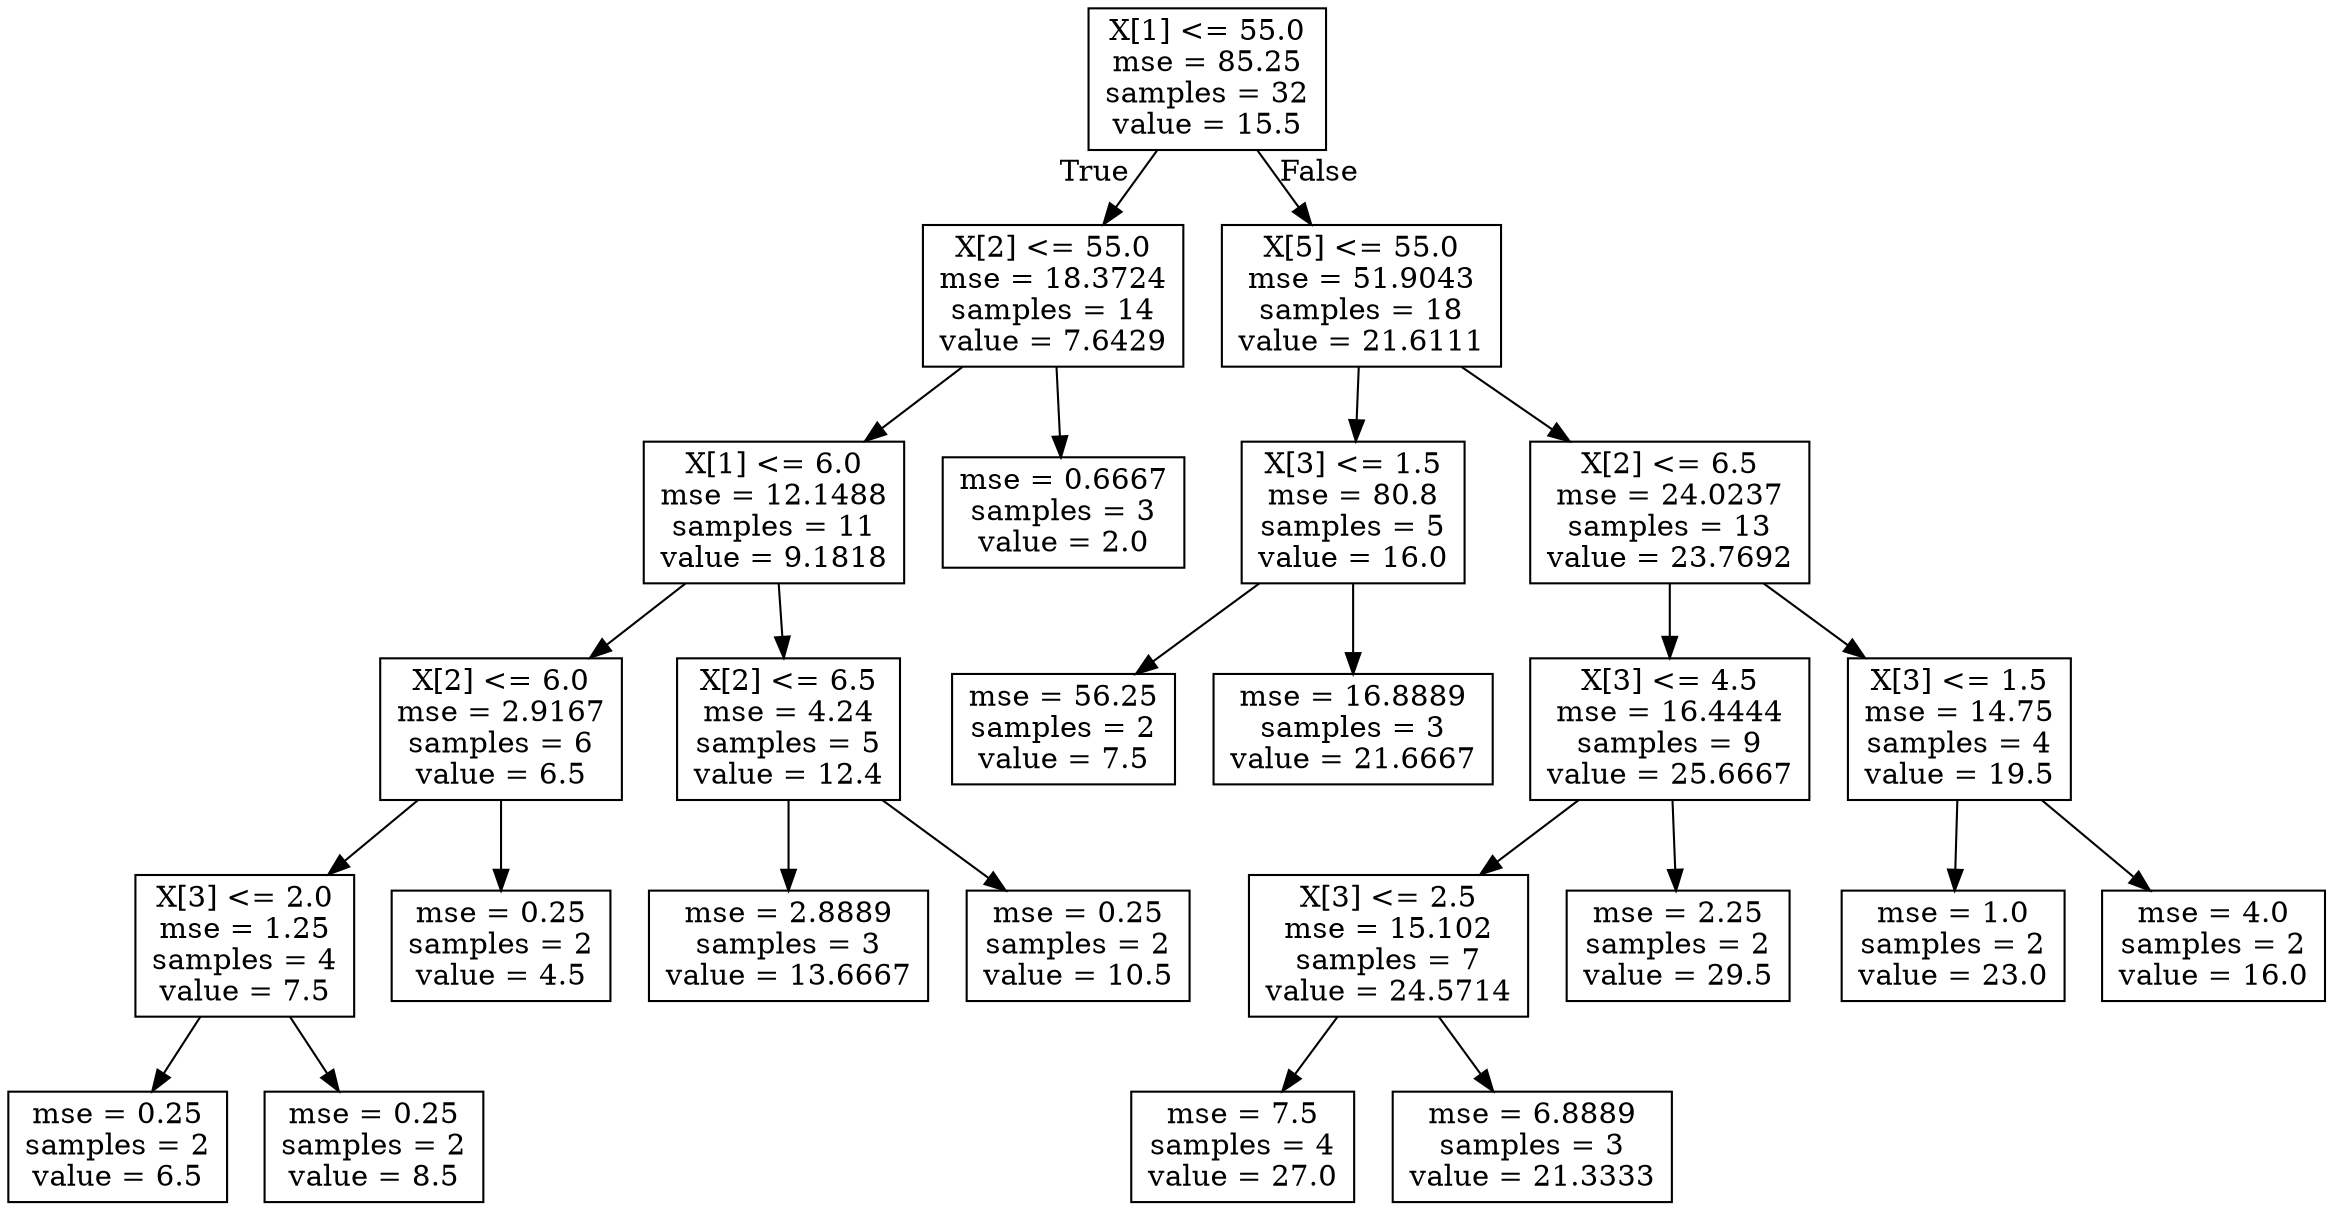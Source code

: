 digraph Tree {
node [shape=box] ;
0 [label="X[1] <= 55.0\nmse = 85.25\nsamples = 32\nvalue = 15.5"] ;
1 [label="X[2] <= 55.0\nmse = 18.3724\nsamples = 14\nvalue = 7.6429"] ;
0 -> 1 [labeldistance=2.5, labelangle=45, headlabel="True"] ;
2 [label="X[1] <= 6.0\nmse = 12.1488\nsamples = 11\nvalue = 9.1818"] ;
1 -> 2 ;
3 [label="X[2] <= 6.0\nmse = 2.9167\nsamples = 6\nvalue = 6.5"] ;
2 -> 3 ;
4 [label="X[3] <= 2.0\nmse = 1.25\nsamples = 4\nvalue = 7.5"] ;
3 -> 4 ;
5 [label="mse = 0.25\nsamples = 2\nvalue = 6.5"] ;
4 -> 5 ;
6 [label="mse = 0.25\nsamples = 2\nvalue = 8.5"] ;
4 -> 6 ;
7 [label="mse = 0.25\nsamples = 2\nvalue = 4.5"] ;
3 -> 7 ;
8 [label="X[2] <= 6.5\nmse = 4.24\nsamples = 5\nvalue = 12.4"] ;
2 -> 8 ;
9 [label="mse = 2.8889\nsamples = 3\nvalue = 13.6667"] ;
8 -> 9 ;
10 [label="mse = 0.25\nsamples = 2\nvalue = 10.5"] ;
8 -> 10 ;
11 [label="mse = 0.6667\nsamples = 3\nvalue = 2.0"] ;
1 -> 11 ;
12 [label="X[5] <= 55.0\nmse = 51.9043\nsamples = 18\nvalue = 21.6111"] ;
0 -> 12 [labeldistance=2.5, labelangle=-45, headlabel="False"] ;
13 [label="X[3] <= 1.5\nmse = 80.8\nsamples = 5\nvalue = 16.0"] ;
12 -> 13 ;
14 [label="mse = 56.25\nsamples = 2\nvalue = 7.5"] ;
13 -> 14 ;
15 [label="mse = 16.8889\nsamples = 3\nvalue = 21.6667"] ;
13 -> 15 ;
16 [label="X[2] <= 6.5\nmse = 24.0237\nsamples = 13\nvalue = 23.7692"] ;
12 -> 16 ;
17 [label="X[3] <= 4.5\nmse = 16.4444\nsamples = 9\nvalue = 25.6667"] ;
16 -> 17 ;
18 [label="X[3] <= 2.5\nmse = 15.102\nsamples = 7\nvalue = 24.5714"] ;
17 -> 18 ;
19 [label="mse = 7.5\nsamples = 4\nvalue = 27.0"] ;
18 -> 19 ;
20 [label="mse = 6.8889\nsamples = 3\nvalue = 21.3333"] ;
18 -> 20 ;
21 [label="mse = 2.25\nsamples = 2\nvalue = 29.5"] ;
17 -> 21 ;
22 [label="X[3] <= 1.5\nmse = 14.75\nsamples = 4\nvalue = 19.5"] ;
16 -> 22 ;
23 [label="mse = 1.0\nsamples = 2\nvalue = 23.0"] ;
22 -> 23 ;
24 [label="mse = 4.0\nsamples = 2\nvalue = 16.0"] ;
22 -> 24 ;
}